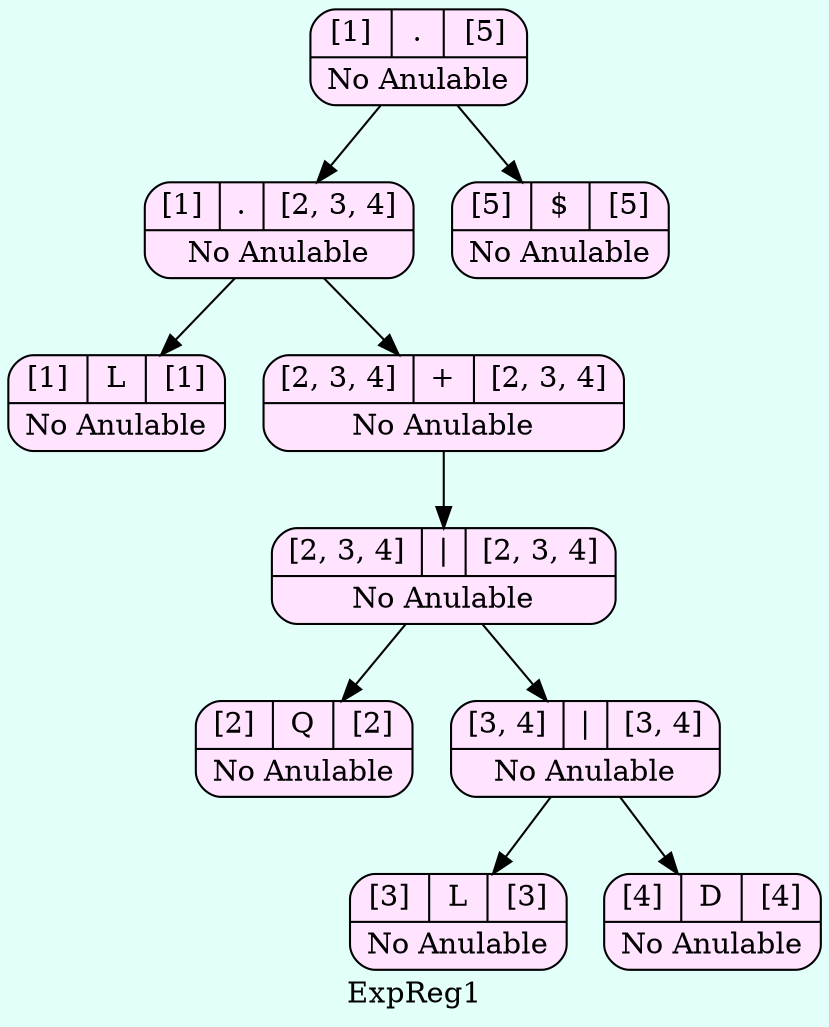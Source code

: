 digraph structs {
  bgcolor = "#E3FFFA"
   node [shape=Mrecord fillcolor="#FFE3FF" style =filled];
label ="ExpReg1"
    struct447515110    [label="{{[1]|<here>.|[5]}|No Anulable}"];
    struct447515110-> struct639479077
    struct639479077    [label="{{[1]|<here>.|[2, 3, 4]}|No Anulable}"];
    struct639479077-> struct373049570
    struct373049570    [label="{{[1]|<here>L|[1]}|No Anulable}"];
    struct639479077-> struct1788655294
    struct1788655294    [label="{{[2, 3, 4]|<here>+|[2, 3, 4]}|No Anulable}"];
    struct1788655294-> struct335671730
    struct335671730    [label="{{[2, 3, 4]|<here>\||[2, 3, 4]}|No Anulable}"];
    struct335671730-> struct1606292114
    struct1606292114    [label="{{[2]|<here>Q|[2]}|No Anulable}"];
    struct335671730-> struct733035231
    struct733035231    [label="{{[3, 4]|<here>\||[3, 4]}|No Anulable}"];
    struct733035231-> struct613896273
    struct613896273    [label="{{[3]|<here>L|[3]}|No Anulable}"];
    struct733035231-> struct1065400592
    struct1065400592    [label="{{[4]|<here>D|[4]}|No Anulable}"];
    struct447515110-> struct268764912
    struct268764912    [label="{{[5]|<here>$|[5]}|No Anulable}"];

}